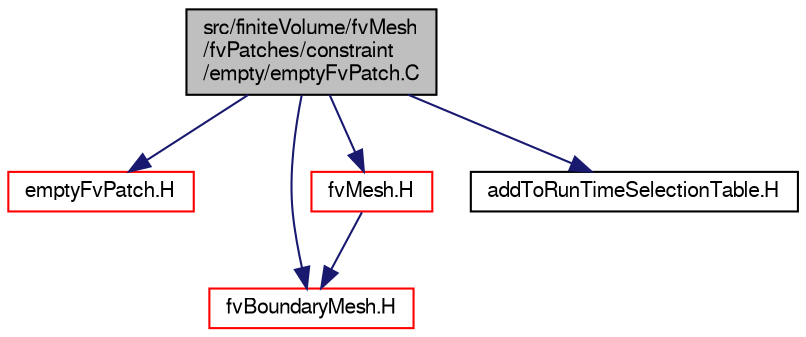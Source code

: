 digraph "src/finiteVolume/fvMesh/fvPatches/constraint/empty/emptyFvPatch.C"
{
  bgcolor="transparent";
  edge [fontname="FreeSans",fontsize="10",labelfontname="FreeSans",labelfontsize="10"];
  node [fontname="FreeSans",fontsize="10",shape=record];
  Node0 [label="src/finiteVolume/fvMesh\l/fvPatches/constraint\l/empty/emptyFvPatch.C",height=0.2,width=0.4,color="black", fillcolor="grey75", style="filled", fontcolor="black"];
  Node0 -> Node1 [color="midnightblue",fontsize="10",style="solid",fontname="FreeSans"];
  Node1 [label="emptyFvPatch.H",height=0.2,width=0.4,color="red",URL="$a03608.html"];
  Node0 -> Node158 [color="midnightblue",fontsize="10",style="solid",fontname="FreeSans"];
  Node158 [label="fvBoundaryMesh.H",height=0.2,width=0.4,color="red",URL="$a03527.html"];
  Node0 -> Node167 [color="midnightblue",fontsize="10",style="solid",fontname="FreeSans"];
  Node167 [label="fvMesh.H",height=0.2,width=0.4,color="red",URL="$a03533.html"];
  Node167 -> Node158 [color="midnightblue",fontsize="10",style="solid",fontname="FreeSans"];
  Node0 -> Node270 [color="midnightblue",fontsize="10",style="solid",fontname="FreeSans"];
  Node270 [label="addToRunTimeSelectionTable.H",height=0.2,width=0.4,color="black",URL="$a09263.html",tooltip="Macros for easy insertion into run-time selection tables. "];
}
